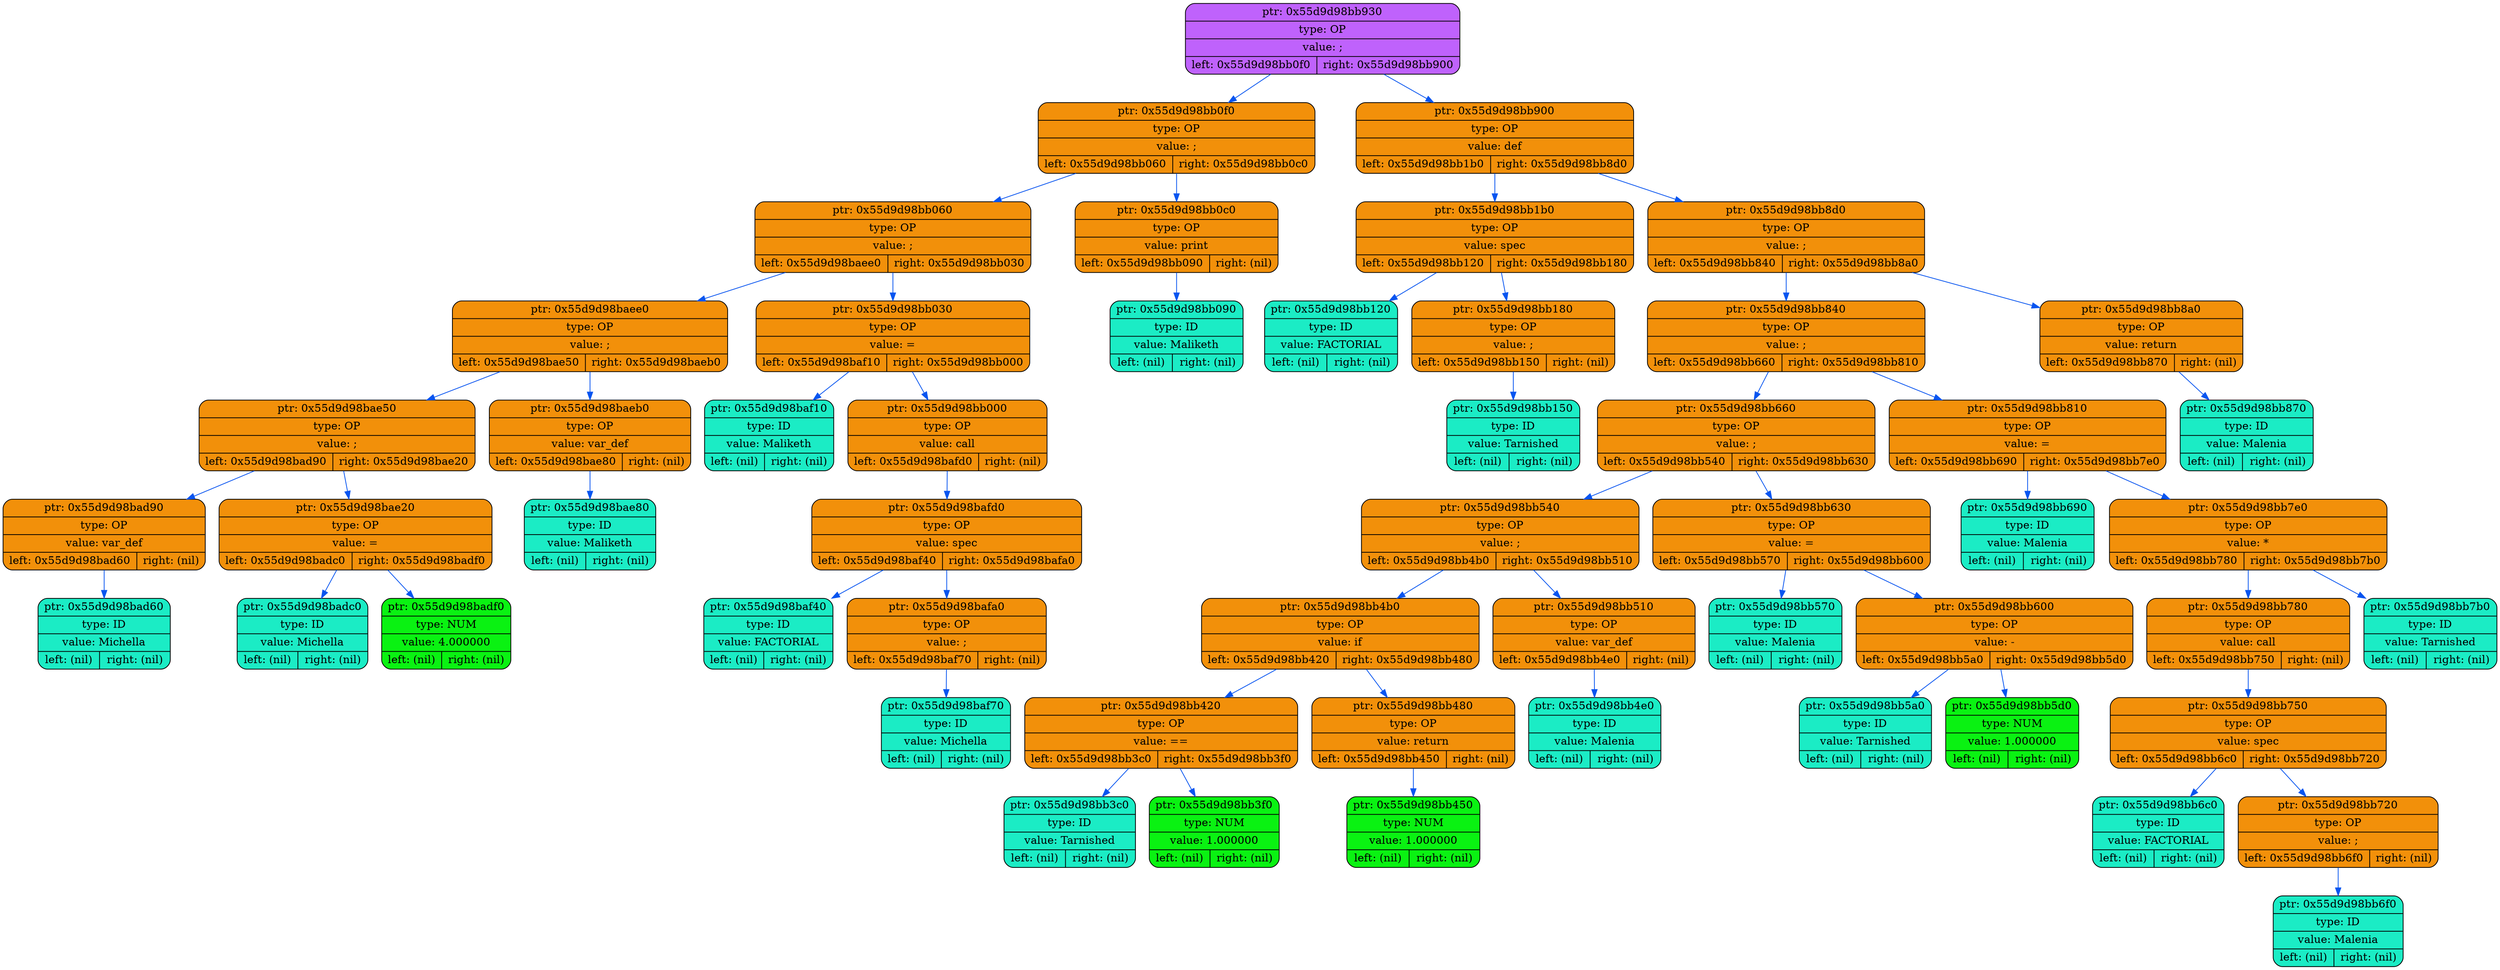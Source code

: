 digraph
{
    rankdir=TP

        node0x55d9d98bb930[shape=record,style="rounded,filled",fillcolor="#BF62FC",label="{ ptr: 0x55d9d98bb930 | type: OP | value: ;| { left: 0x55d9d98bb0f0 | right: 0x55d9d98bb900 }}"];
    node0x55d9d98bb930 -> node0x55d9d98bb0f0[color="#0855F0"]
    node0x55d9d98bb0f0[shape=record,style="rounded,filled",fillcolor="#F2900A",label="{ ptr: 0x55d9d98bb0f0 | type: OP | value: ;| { left: 0x55d9d98bb060 | right: 0x55d9d98bb0c0 }}"];
    node0x55d9d98bb0f0 -> node0x55d9d98bb060[color="#0855F0"]
    node0x55d9d98bb060[shape=record,style="rounded,filled",fillcolor="#F2900A",label="{ ptr: 0x55d9d98bb060 | type: OP | value: ;| { left: 0x55d9d98baee0 | right: 0x55d9d98bb030 }}"];
    node0x55d9d98bb060 -> node0x55d9d98baee0[color="#0855F0"]
    node0x55d9d98baee0[shape=record,style="rounded,filled",fillcolor="#F2900A",label="{ ptr: 0x55d9d98baee0 | type: OP | value: ;| { left: 0x55d9d98bae50 | right: 0x55d9d98baeb0 }}"];
    node0x55d9d98baee0 -> node0x55d9d98bae50[color="#0855F0"]
    node0x55d9d98bae50[shape=record,style="rounded,filled",fillcolor="#F2900A",label="{ ptr: 0x55d9d98bae50 | type: OP | value: ;| { left: 0x55d9d98bad90 | right: 0x55d9d98bae20 }}"];
    node0x55d9d98bae50 -> node0x55d9d98bad90[color="#0855F0"]
    node0x55d9d98bad90[shape=record,style="rounded,filled",fillcolor="#F2900A",label="{ ptr: 0x55d9d98bad90 | type: OP | value: var_def| { left: 0x55d9d98bad60 | right: (nil) }}"];
    node0x55d9d98bad90 -> node0x55d9d98bad60[color="#0855F0"]
    node0x55d9d98bad60[shape=record,style="rounded,filled",fillcolor="#1BECC5",label="{ ptr: 0x55d9d98bad60 | type: ID | value: Michella| { left: (nil) | right: (nil) }}"];
    node0x55d9d98bae50 -> node0x55d9d98bae20[color="#0855F0"]
    node0x55d9d98bae20[shape=record,style="rounded,filled",fillcolor="#F2900A",label="{ ptr: 0x55d9d98bae20 | type: OP | value: =| { left: 0x55d9d98badc0 | right: 0x55d9d98badf0 }}"];
    node0x55d9d98bae20 -> node0x55d9d98badc0[color="#0855F0"]
    node0x55d9d98badc0[shape=record,style="rounded,filled",fillcolor="#1BECC5",label="{ ptr: 0x55d9d98badc0 | type: ID | value: Michella| { left: (nil) | right: (nil) }}"];
    node0x55d9d98bae20 -> node0x55d9d98badf0[color="#0855F0"]
    node0x55d9d98badf0[shape=record,style="rounded,filled",fillcolor="#0AF212",label="{ ptr: 0x55d9d98badf0 | type: NUM | value: 4.000000| { left: (nil) | right: (nil) }}"];
    node0x55d9d98baee0 -> node0x55d9d98baeb0[color="#0855F0"]
    node0x55d9d98baeb0[shape=record,style="rounded,filled",fillcolor="#F2900A",label="{ ptr: 0x55d9d98baeb0 | type: OP | value: var_def| { left: 0x55d9d98bae80 | right: (nil) }}"];
    node0x55d9d98baeb0 -> node0x55d9d98bae80[color="#0855F0"]
    node0x55d9d98bae80[shape=record,style="rounded,filled",fillcolor="#1BECC5",label="{ ptr: 0x55d9d98bae80 | type: ID | value: Maliketh| { left: (nil) | right: (nil) }}"];
    node0x55d9d98bb060 -> node0x55d9d98bb030[color="#0855F0"]
    node0x55d9d98bb030[shape=record,style="rounded,filled",fillcolor="#F2900A",label="{ ptr: 0x55d9d98bb030 | type: OP | value: =| { left: 0x55d9d98baf10 | right: 0x55d9d98bb000 }}"];
    node0x55d9d98bb030 -> node0x55d9d98baf10[color="#0855F0"]
    node0x55d9d98baf10[shape=record,style="rounded,filled",fillcolor="#1BECC5",label="{ ptr: 0x55d9d98baf10 | type: ID | value: Maliketh| { left: (nil) | right: (nil) }}"];
    node0x55d9d98bb030 -> node0x55d9d98bb000[color="#0855F0"]
    node0x55d9d98bb000[shape=record,style="rounded,filled",fillcolor="#F2900A",label="{ ptr: 0x55d9d98bb000 | type: OP | value: call| { left: 0x55d9d98bafd0 | right: (nil) }}"];
    node0x55d9d98bb000 -> node0x55d9d98bafd0[color="#0855F0"]
    node0x55d9d98bafd0[shape=record,style="rounded,filled",fillcolor="#F2900A",label="{ ptr: 0x55d9d98bafd0 | type: OP | value: spec| { left: 0x55d9d98baf40 | right: 0x55d9d98bafa0 }}"];
    node0x55d9d98bafd0 -> node0x55d9d98baf40[color="#0855F0"]
    node0x55d9d98baf40[shape=record,style="rounded,filled",fillcolor="#1BECC5",label="{ ptr: 0x55d9d98baf40 | type: ID | value: FACTORIAL| { left: (nil) | right: (nil) }}"];
    node0x55d9d98bafd0 -> node0x55d9d98bafa0[color="#0855F0"]
    node0x55d9d98bafa0[shape=record,style="rounded,filled",fillcolor="#F2900A",label="{ ptr: 0x55d9d98bafa0 | type: OP | value: ;| { left: 0x55d9d98baf70 | right: (nil) }}"];
    node0x55d9d98bafa0 -> node0x55d9d98baf70[color="#0855F0"]
    node0x55d9d98baf70[shape=record,style="rounded,filled",fillcolor="#1BECC5",label="{ ptr: 0x55d9d98baf70 | type: ID | value: Michella| { left: (nil) | right: (nil) }}"];
    node0x55d9d98bb0f0 -> node0x55d9d98bb0c0[color="#0855F0"]
    node0x55d9d98bb0c0[shape=record,style="rounded,filled",fillcolor="#F2900A",label="{ ptr: 0x55d9d98bb0c0 | type: OP | value: print| { left: 0x55d9d98bb090 | right: (nil) }}"];
    node0x55d9d98bb0c0 -> node0x55d9d98bb090[color="#0855F0"]
    node0x55d9d98bb090[shape=record,style="rounded,filled",fillcolor="#1BECC5",label="{ ptr: 0x55d9d98bb090 | type: ID | value: Maliketh| { left: (nil) | right: (nil) }}"];
    node0x55d9d98bb930 -> node0x55d9d98bb900[color="#0855F0"]
    node0x55d9d98bb900[shape=record,style="rounded,filled",fillcolor="#F2900A",label="{ ptr: 0x55d9d98bb900 | type: OP | value: def| { left: 0x55d9d98bb1b0 | right: 0x55d9d98bb8d0 }}"];
    node0x55d9d98bb900 -> node0x55d9d98bb1b0[color="#0855F0"]
    node0x55d9d98bb1b0[shape=record,style="rounded,filled",fillcolor="#F2900A",label="{ ptr: 0x55d9d98bb1b0 | type: OP | value: spec| { left: 0x55d9d98bb120 | right: 0x55d9d98bb180 }}"];
    node0x55d9d98bb1b0 -> node0x55d9d98bb120[color="#0855F0"]
    node0x55d9d98bb120[shape=record,style="rounded,filled",fillcolor="#1BECC5",label="{ ptr: 0x55d9d98bb120 | type: ID | value: FACTORIAL| { left: (nil) | right: (nil) }}"];
    node0x55d9d98bb1b0 -> node0x55d9d98bb180[color="#0855F0"]
    node0x55d9d98bb180[shape=record,style="rounded,filled",fillcolor="#F2900A",label="{ ptr: 0x55d9d98bb180 | type: OP | value: ;| { left: 0x55d9d98bb150 | right: (nil) }}"];
    node0x55d9d98bb180 -> node0x55d9d98bb150[color="#0855F0"]
    node0x55d9d98bb150[shape=record,style="rounded,filled",fillcolor="#1BECC5",label="{ ptr: 0x55d9d98bb150 | type: ID | value: Tarnished| { left: (nil) | right: (nil) }}"];
    node0x55d9d98bb900 -> node0x55d9d98bb8d0[color="#0855F0"]
    node0x55d9d98bb8d0[shape=record,style="rounded,filled",fillcolor="#F2900A",label="{ ptr: 0x55d9d98bb8d0 | type: OP | value: ;| { left: 0x55d9d98bb840 | right: 0x55d9d98bb8a0 }}"];
    node0x55d9d98bb8d0 -> node0x55d9d98bb840[color="#0855F0"]
    node0x55d9d98bb840[shape=record,style="rounded,filled",fillcolor="#F2900A",label="{ ptr: 0x55d9d98bb840 | type: OP | value: ;| { left: 0x55d9d98bb660 | right: 0x55d9d98bb810 }}"];
    node0x55d9d98bb840 -> node0x55d9d98bb660[color="#0855F0"]
    node0x55d9d98bb660[shape=record,style="rounded,filled",fillcolor="#F2900A",label="{ ptr: 0x55d9d98bb660 | type: OP | value: ;| { left: 0x55d9d98bb540 | right: 0x55d9d98bb630 }}"];
    node0x55d9d98bb660 -> node0x55d9d98bb540[color="#0855F0"]
    node0x55d9d98bb540[shape=record,style="rounded,filled",fillcolor="#F2900A",label="{ ptr: 0x55d9d98bb540 | type: OP | value: ;| { left: 0x55d9d98bb4b0 | right: 0x55d9d98bb510 }}"];
    node0x55d9d98bb540 -> node0x55d9d98bb4b0[color="#0855F0"]
    node0x55d9d98bb4b0[shape=record,style="rounded,filled",fillcolor="#F2900A",label="{ ptr: 0x55d9d98bb4b0 | type: OP | value: if| { left: 0x55d9d98bb420 | right: 0x55d9d98bb480 }}"];
    node0x55d9d98bb4b0 -> node0x55d9d98bb420[color="#0855F0"]
    node0x55d9d98bb420[shape=record,style="rounded,filled",fillcolor="#F2900A",label="{ ptr: 0x55d9d98bb420 | type: OP | value: ==| { left: 0x55d9d98bb3c0 | right: 0x55d9d98bb3f0 }}"];
    node0x55d9d98bb420 -> node0x55d9d98bb3c0[color="#0855F0"]
    node0x55d9d98bb3c0[shape=record,style="rounded,filled",fillcolor="#1BECC5",label="{ ptr: 0x55d9d98bb3c0 | type: ID | value: Tarnished| { left: (nil) | right: (nil) }}"];
    node0x55d9d98bb420 -> node0x55d9d98bb3f0[color="#0855F0"]
    node0x55d9d98bb3f0[shape=record,style="rounded,filled",fillcolor="#0AF212",label="{ ptr: 0x55d9d98bb3f0 | type: NUM | value: 1.000000| { left: (nil) | right: (nil) }}"];
    node0x55d9d98bb4b0 -> node0x55d9d98bb480[color="#0855F0"]
    node0x55d9d98bb480[shape=record,style="rounded,filled",fillcolor="#F2900A",label="{ ptr: 0x55d9d98bb480 | type: OP | value: return| { left: 0x55d9d98bb450 | right: (nil) }}"];
    node0x55d9d98bb480 -> node0x55d9d98bb450[color="#0855F0"]
    node0x55d9d98bb450[shape=record,style="rounded,filled",fillcolor="#0AF212",label="{ ptr: 0x55d9d98bb450 | type: NUM | value: 1.000000| { left: (nil) | right: (nil) }}"];
    node0x55d9d98bb540 -> node0x55d9d98bb510[color="#0855F0"]
    node0x55d9d98bb510[shape=record,style="rounded,filled",fillcolor="#F2900A",label="{ ptr: 0x55d9d98bb510 | type: OP | value: var_def| { left: 0x55d9d98bb4e0 | right: (nil) }}"];
    node0x55d9d98bb510 -> node0x55d9d98bb4e0[color="#0855F0"]
    node0x55d9d98bb4e0[shape=record,style="rounded,filled",fillcolor="#1BECC5",label="{ ptr: 0x55d9d98bb4e0 | type: ID | value: Malenia| { left: (nil) | right: (nil) }}"];
    node0x55d9d98bb660 -> node0x55d9d98bb630[color="#0855F0"]
    node0x55d9d98bb630[shape=record,style="rounded,filled",fillcolor="#F2900A",label="{ ptr: 0x55d9d98bb630 | type: OP | value: =| { left: 0x55d9d98bb570 | right: 0x55d9d98bb600 }}"];
    node0x55d9d98bb630 -> node0x55d9d98bb570[color="#0855F0"]
    node0x55d9d98bb570[shape=record,style="rounded,filled",fillcolor="#1BECC5",label="{ ptr: 0x55d9d98bb570 | type: ID | value: Malenia| { left: (nil) | right: (nil) }}"];
    node0x55d9d98bb630 -> node0x55d9d98bb600[color="#0855F0"]
    node0x55d9d98bb600[shape=record,style="rounded,filled",fillcolor="#F2900A",label="{ ptr: 0x55d9d98bb600 | type: OP | value: -| { left: 0x55d9d98bb5a0 | right: 0x55d9d98bb5d0 }}"];
    node0x55d9d98bb600 -> node0x55d9d98bb5a0[color="#0855F0"]
    node0x55d9d98bb5a0[shape=record,style="rounded,filled",fillcolor="#1BECC5",label="{ ptr: 0x55d9d98bb5a0 | type: ID | value: Tarnished| { left: (nil) | right: (nil) }}"];
    node0x55d9d98bb600 -> node0x55d9d98bb5d0[color="#0855F0"]
    node0x55d9d98bb5d0[shape=record,style="rounded,filled",fillcolor="#0AF212",label="{ ptr: 0x55d9d98bb5d0 | type: NUM | value: 1.000000| { left: (nil) | right: (nil) }}"];
    node0x55d9d98bb840 -> node0x55d9d98bb810[color="#0855F0"]
    node0x55d9d98bb810[shape=record,style="rounded,filled",fillcolor="#F2900A",label="{ ptr: 0x55d9d98bb810 | type: OP | value: =| { left: 0x55d9d98bb690 | right: 0x55d9d98bb7e0 }}"];
    node0x55d9d98bb810 -> node0x55d9d98bb690[color="#0855F0"]
    node0x55d9d98bb690[shape=record,style="rounded,filled",fillcolor="#1BECC5",label="{ ptr: 0x55d9d98bb690 | type: ID | value: Malenia| { left: (nil) | right: (nil) }}"];
    node0x55d9d98bb810 -> node0x55d9d98bb7e0[color="#0855F0"]
    node0x55d9d98bb7e0[shape=record,style="rounded,filled",fillcolor="#F2900A",label="{ ptr: 0x55d9d98bb7e0 | type: OP | value: *| { left: 0x55d9d98bb780 | right: 0x55d9d98bb7b0 }}"];
    node0x55d9d98bb7e0 -> node0x55d9d98bb780[color="#0855F0"]
    node0x55d9d98bb780[shape=record,style="rounded,filled",fillcolor="#F2900A",label="{ ptr: 0x55d9d98bb780 | type: OP | value: call| { left: 0x55d9d98bb750 | right: (nil) }}"];
    node0x55d9d98bb780 -> node0x55d9d98bb750[color="#0855F0"]
    node0x55d9d98bb750[shape=record,style="rounded,filled",fillcolor="#F2900A",label="{ ptr: 0x55d9d98bb750 | type: OP | value: spec| { left: 0x55d9d98bb6c0 | right: 0x55d9d98bb720 }}"];
    node0x55d9d98bb750 -> node0x55d9d98bb6c0[color="#0855F0"]
    node0x55d9d98bb6c0[shape=record,style="rounded,filled",fillcolor="#1BECC5",label="{ ptr: 0x55d9d98bb6c0 | type: ID | value: FACTORIAL| { left: (nil) | right: (nil) }}"];
    node0x55d9d98bb750 -> node0x55d9d98bb720[color="#0855F0"]
    node0x55d9d98bb720[shape=record,style="rounded,filled",fillcolor="#F2900A",label="{ ptr: 0x55d9d98bb720 | type: OP | value: ;| { left: 0x55d9d98bb6f0 | right: (nil) }}"];
    node0x55d9d98bb720 -> node0x55d9d98bb6f0[color="#0855F0"]
    node0x55d9d98bb6f0[shape=record,style="rounded,filled",fillcolor="#1BECC5",label="{ ptr: 0x55d9d98bb6f0 | type: ID | value: Malenia| { left: (nil) | right: (nil) }}"];
    node0x55d9d98bb7e0 -> node0x55d9d98bb7b0[color="#0855F0"]
    node0x55d9d98bb7b0[shape=record,style="rounded,filled",fillcolor="#1BECC5",label="{ ptr: 0x55d9d98bb7b0 | type: ID | value: Tarnished| { left: (nil) | right: (nil) }}"];
    node0x55d9d98bb8d0 -> node0x55d9d98bb8a0[color="#0855F0"]
    node0x55d9d98bb8a0[shape=record,style="rounded,filled",fillcolor="#F2900A",label="{ ptr: 0x55d9d98bb8a0 | type: OP | value: return| { left: 0x55d9d98bb870 | right: (nil) }}"];
    node0x55d9d98bb8a0 -> node0x55d9d98bb870[color="#0855F0"]
    node0x55d9d98bb870[shape=record,style="rounded,filled",fillcolor="#1BECC5",label="{ ptr: 0x55d9d98bb870 | type: ID | value: Malenia| { left: (nil) | right: (nil) }}"];
}